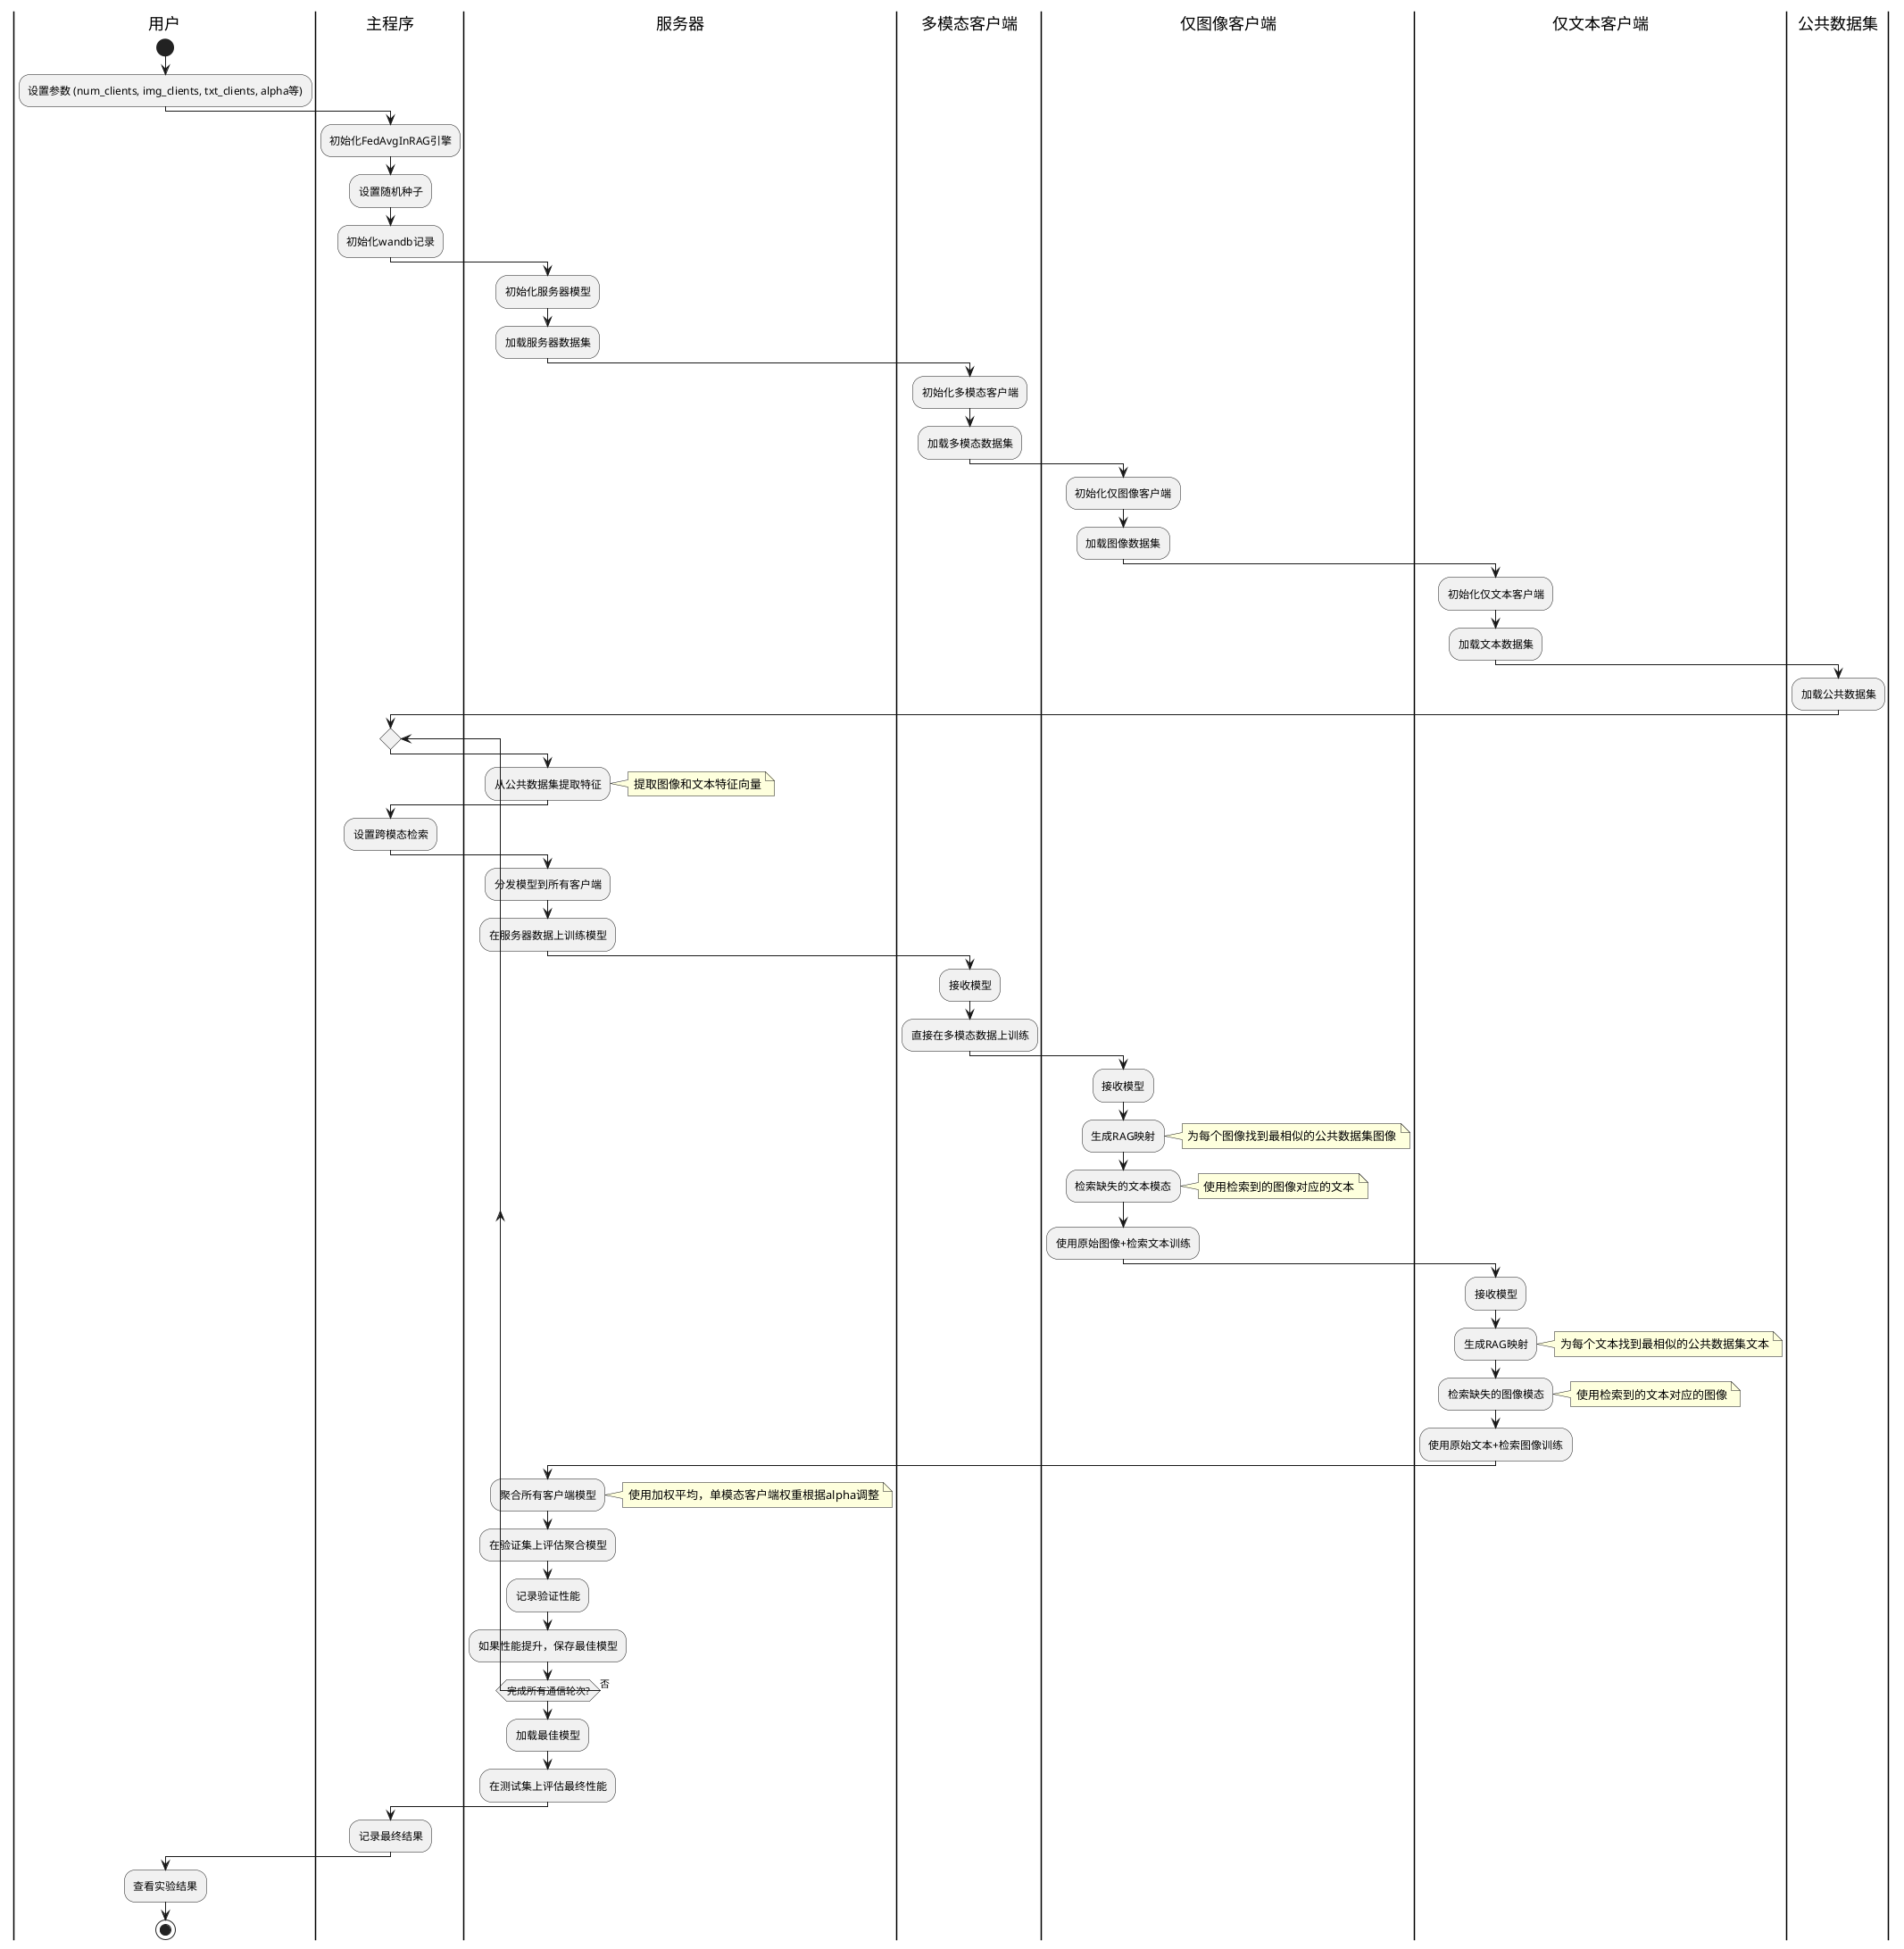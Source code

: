 @startuml CAR-MFL标准活动图

' 使用标准活动图语法
|用户|
start
:设置参数 (num_clients, img_clients, txt_clients, alpha等);

|主程序|
:初始化FedAvgInRAG引擎;
:设置随机种子;
:初始化wandb记录;

|服务器|
:初始化服务器模型;
:加载服务器数据集;

|多模态客户端|
:初始化多模态客户端;
:加载多模态数据集;

|仅图像客户端|
:初始化仅图像客户端;
:加载图像数据集;

|仅文本客户端|
:初始化仅文本客户端;
:加载文本数据集;

|公共数据集|
:加载公共数据集;

|主程序|
repeat
  |服务器|
  :从公共数据集提取特征;
  note right: 提取图像和文本特征向量

  |主程序|
  :设置跨模态检索;

  |服务器|
  :分发模型到所有客户端;
  :在服务器数据上训练模型;

  |多模态客户端|
  :接收模型;
  :直接在多模态数据上训练;

  |仅图像客户端|
  :接收模型;
  :生成RAG映射;
  note right: 为每个图像找到最相似的公共数据集图像
  :检索缺失的文本模态;
  note right: 使用检索到的图像对应的文本
  :使用原始图像+检索文本训练;

  |仅文本客户端|
  :接收模型;
  :生成RAG映射;
  note right: 为每个文本找到最相似的公共数据集文本
  :检索缺失的图像模态;
  note right: 使用检索到的文本对应的图像
  :使用原始文本+检索图像训练;

  |服务器|
  :聚合所有客户端模型;
  note right: 使用加权平均，单模态客户端权重根据alpha调整
  :在验证集上评估聚合模型;
  :记录验证性能;
  :如果性能提升，保存最佳模型;

repeat while (完成所有通信轮次?) is (否)

|服务器|
:加载最佳模型;
:在测试集上评估最终性能;

|主程序|
:记录最终结果;

|用户|
:查看实验结果;

stop

@enduml